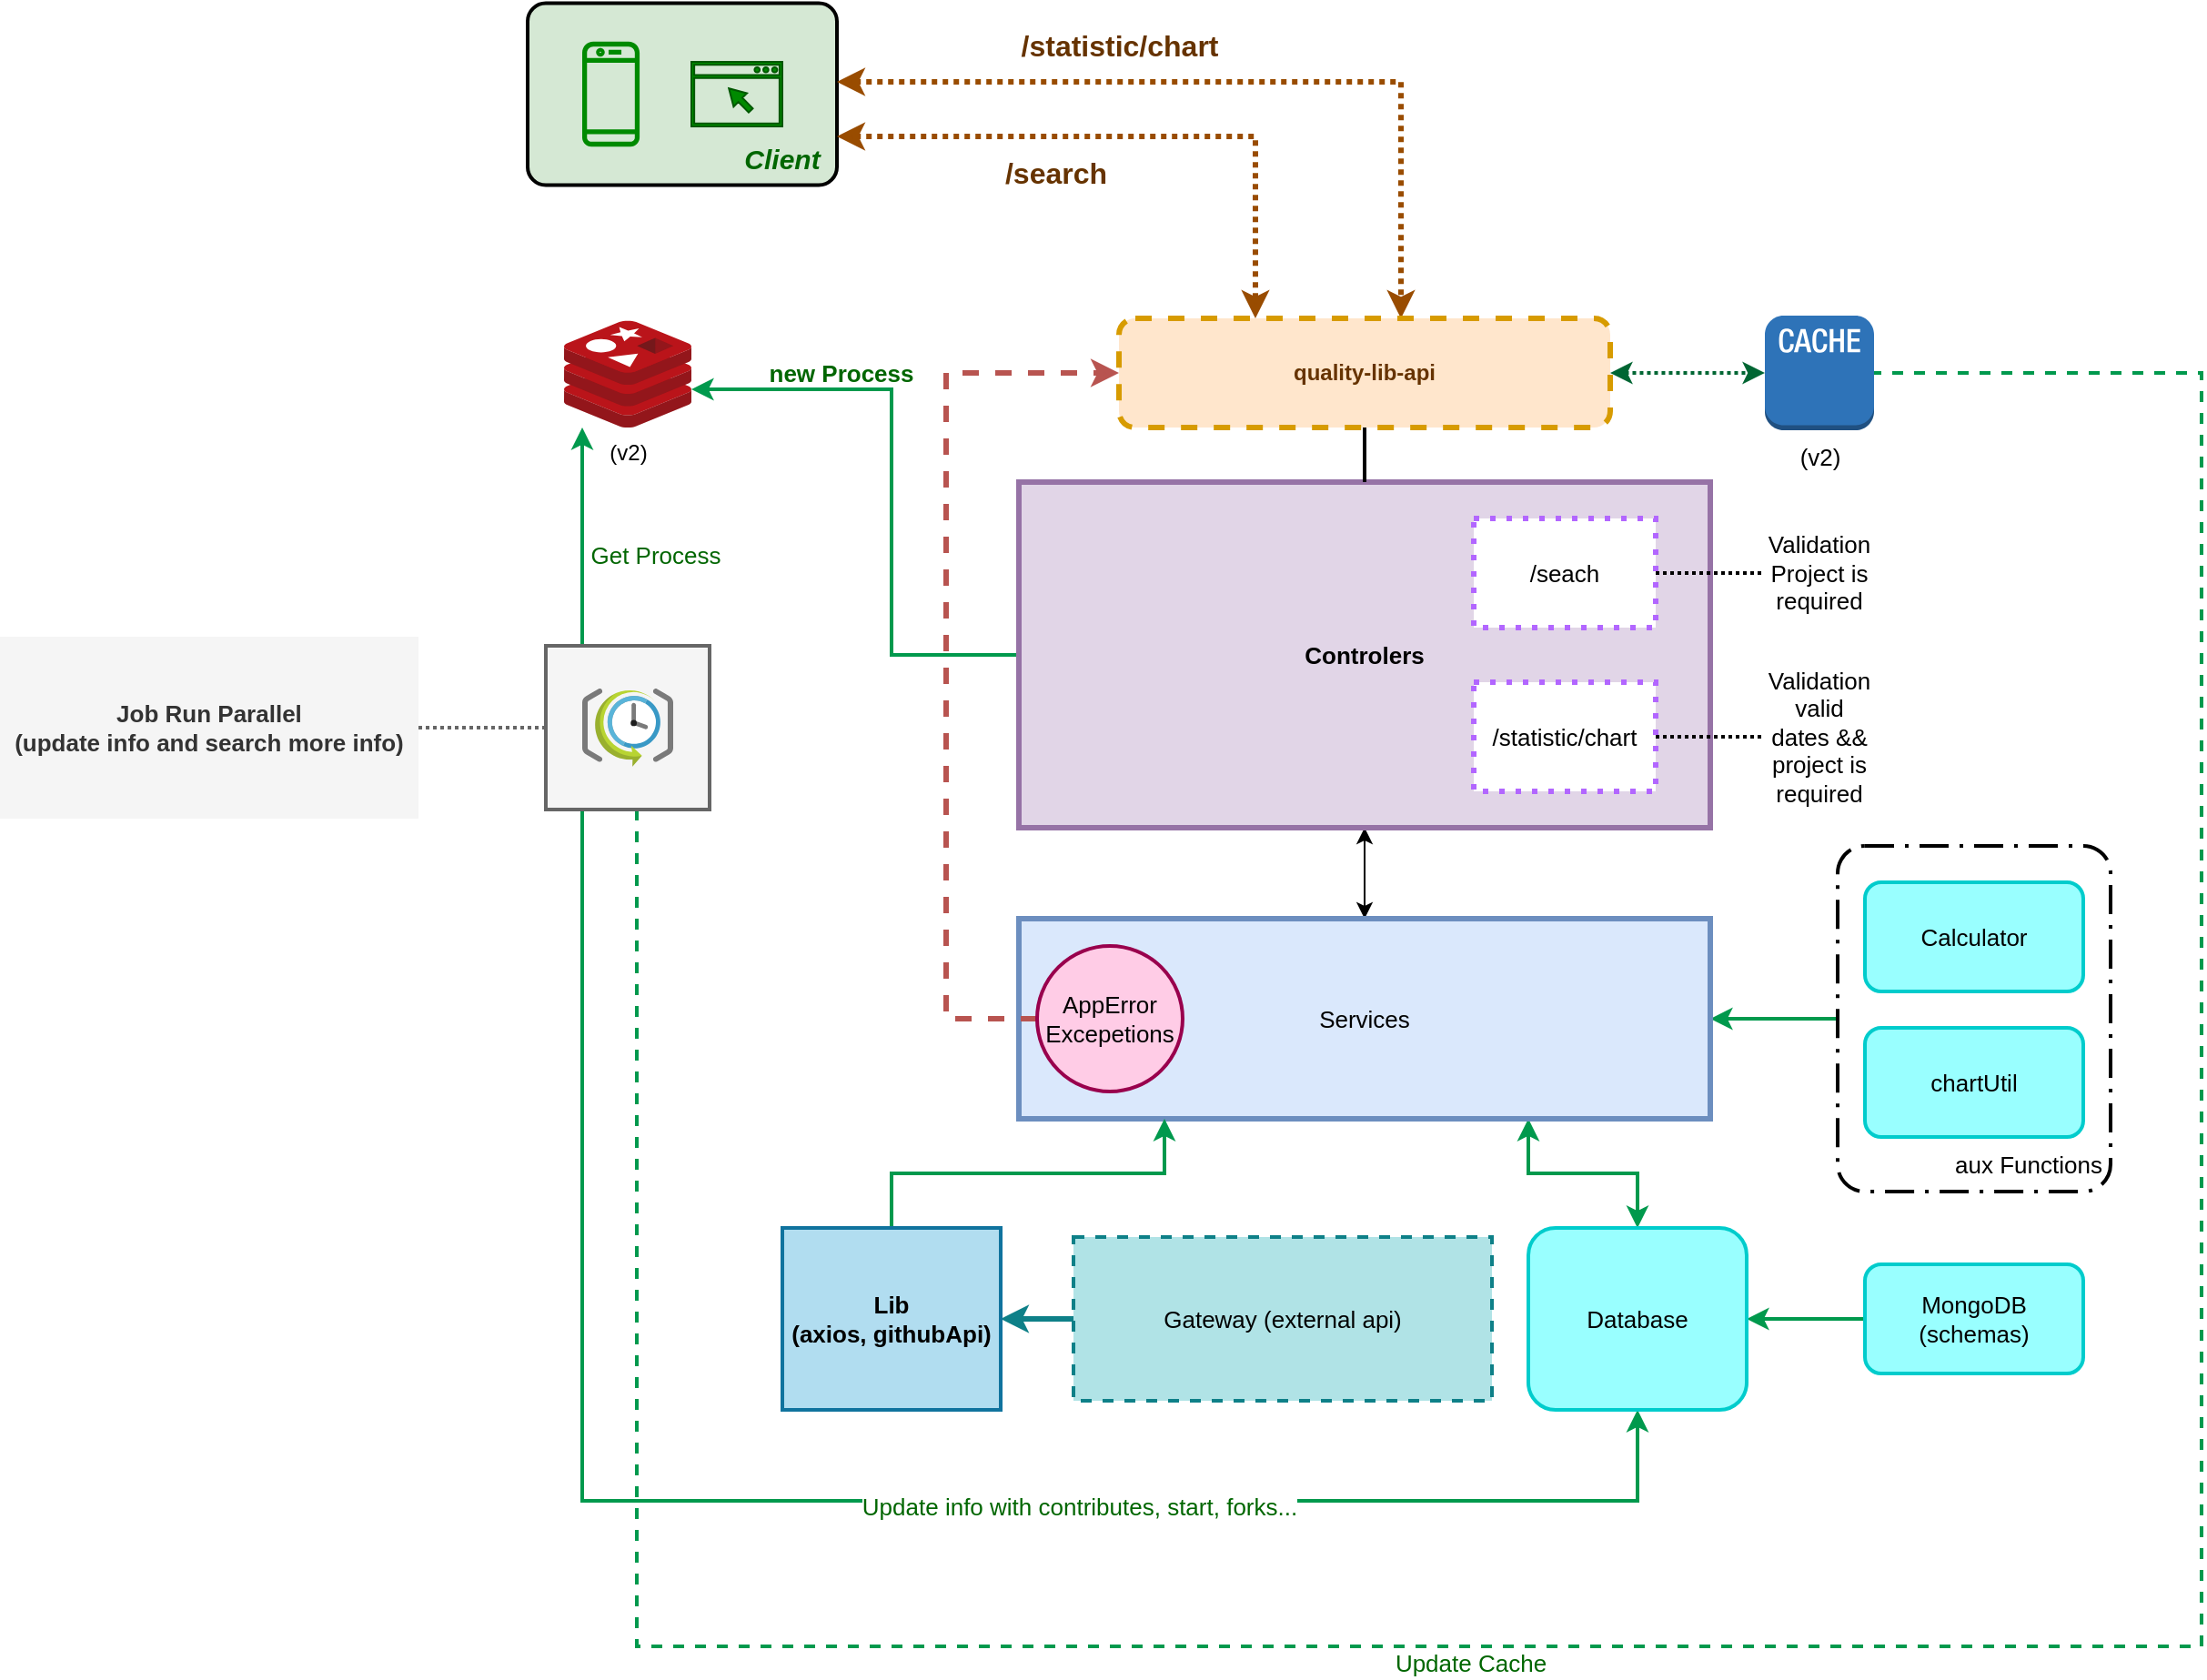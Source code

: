 <mxfile version="16.0.0" type="device"><diagram id="rF9mLxCscE99qi3gkeRy" name="Page-1"><mxGraphModel dx="1882" dy="1233" grid="1" gridSize="10" guides="1" tooltips="1" connect="1" arrows="1" fold="1" page="1" pageScale="1" pageWidth="1100" pageHeight="850" math="0" shadow="0"><root><mxCell id="0"/><mxCell id="1" parent="0"/><mxCell id="6BZYCw0LOdCi9GNNVJS2-4" value="" style="points=[[0.25,0,0],[0.5,0,0],[0.75,0,0],[1,0.25,0],[1,0.5,0],[1,0.75,0],[0.75,1,0],[0.5,1,0],[0.25,1,0],[0,0.75,0],[0,0.5,0],[0,0.25,0]];rounded=1;arcSize=10;strokeColor=#000000;fillColor=#d5e8d4;strokeWidth=2;" vertex="1" parent="1"><mxGeometry x="90" y="56.75" width="170" height="100" as="geometry"/></mxCell><mxCell id="6BZYCw0LOdCi9GNNVJS2-45" style="edgeStyle=orthogonalEdgeStyle;rounded=0;orthogonalLoop=1;jettySize=auto;html=1;fontSize=13;fontColor=#006600;startArrow=none;startFill=0;endArrow=classic;endFill=1;strokeColor=#00994D;strokeWidth=2;" edge="1" parent="1" source="6BZYCw0LOdCi9GNNVJS2-42" target="6BZYCw0LOdCi9GNNVJS2-1"><mxGeometry relative="1" as="geometry"><Array as="points"><mxPoint x="120" y="350"/><mxPoint x="120" y="350"/></Array></mxGeometry></mxCell><mxCell id="6BZYCw0LOdCi9GNNVJS2-48" value="Get Process" style="edgeLabel;html=1;align=center;verticalAlign=middle;resizable=0;points=[];fontSize=13;fontColor=#006600;" vertex="1" connectable="0" parent="6BZYCw0LOdCi9GNNVJS2-45"><mxGeometry x="-0.283" y="2" relative="1" as="geometry"><mxPoint x="42" y="-7" as="offset"/></mxGeometry></mxCell><mxCell id="6BZYCw0LOdCi9GNNVJS2-46" style="edgeStyle=orthogonalEdgeStyle;rounded=0;orthogonalLoop=1;jettySize=auto;html=1;fontSize=13;fontColor=#006600;startArrow=none;startFill=0;endArrow=classic;endFill=1;strokeColor=#00994D;strokeWidth=2;" edge="1" parent="1" source="6BZYCw0LOdCi9GNNVJS2-42" target="6BZYCw0LOdCi9GNNVJS2-34"><mxGeometry relative="1" as="geometry"><Array as="points"><mxPoint x="120" y="880"/><mxPoint x="700" y="880"/></Array></mxGeometry></mxCell><mxCell id="6BZYCw0LOdCi9GNNVJS2-47" value="Update info with contributes, start, forks..." style="edgeLabel;html=1;align=center;verticalAlign=middle;resizable=0;points=[];fontSize=13;fontColor=#006600;" vertex="1" connectable="0" parent="6BZYCw0LOdCi9GNNVJS2-46"><mxGeometry x="0.293" y="-3" relative="1" as="geometry"><mxPoint as="offset"/></mxGeometry></mxCell><mxCell id="6BZYCw0LOdCi9GNNVJS2-50" style="edgeStyle=orthogonalEdgeStyle;rounded=0;orthogonalLoop=1;jettySize=auto;html=1;fontSize=13;fontColor=#006600;startArrow=none;startFill=0;endArrow=none;endFill=0;strokeColor=#666666;strokeWidth=2;fillColor=#f5f5f5;dashed=1;dashPattern=1 1;" edge="1" parent="1" source="6BZYCw0LOdCi9GNNVJS2-42" target="6BZYCw0LOdCi9GNNVJS2-49"><mxGeometry relative="1" as="geometry"/></mxCell><mxCell id="6BZYCw0LOdCi9GNNVJS2-51" style="edgeStyle=orthogonalEdgeStyle;rounded=0;orthogonalLoop=1;jettySize=auto;html=1;dashed=1;fontSize=13;fontColor=#006600;startArrow=none;startFill=0;endArrow=none;endFill=0;strokeColor=#00994D;strokeWidth=2;" edge="1" parent="1" source="6BZYCw0LOdCi9GNNVJS2-42" target="6BZYCw0LOdCi9GNNVJS2-12"><mxGeometry relative="1" as="geometry"><Array as="points"><mxPoint x="150" y="960"/><mxPoint x="1010" y="960"/><mxPoint x="1010" y="260"/></Array></mxGeometry></mxCell><mxCell id="6BZYCw0LOdCi9GNNVJS2-52" value="Update Cache" style="edgeLabel;html=1;align=center;verticalAlign=middle;resizable=0;points=[];fontSize=13;fontColor=#006600;" vertex="1" connectable="0" parent="6BZYCw0LOdCi9GNNVJS2-51"><mxGeometry x="-0.166" y="-9" relative="1" as="geometry"><mxPoint as="offset"/></mxGeometry></mxCell><mxCell id="6BZYCw0LOdCi9GNNVJS2-42" value="" style="rounded=0;whiteSpace=wrap;html=1;shadow=0;glass=0;labelBorderColor=none;sketch=0;fontSize=13;strokeColor=#666666;strokeWidth=2;fillColor=#f5f5f5;fontColor=#333333;" vertex="1" parent="1"><mxGeometry x="100" y="410" width="90" height="90" as="geometry"/></mxCell><mxCell id="6BZYCw0LOdCi9GNNVJS2-31" style="edgeStyle=orthogonalEdgeStyle;rounded=0;orthogonalLoop=1;jettySize=auto;html=1;fontSize=13;fontColor=#000000;startArrow=none;startFill=0;endArrow=classic;endFill=1;strokeColor=#00994D;strokeWidth=2;" edge="1" parent="1" source="6BZYCw0LOdCi9GNNVJS2-29" target="6BZYCw0LOdCi9GNNVJS2-23"><mxGeometry relative="1" as="geometry"/></mxCell><mxCell id="6BZYCw0LOdCi9GNNVJS2-29" value="" style="points=[[0.25,0,0],[0.5,0,0],[0.75,0,0],[1,0.25,0],[1,0.5,0],[1,0.75,0],[0.75,1,0],[0.5,1,0],[0.25,1,0],[0,0.75,0],[0,0.5,0],[0,0.25,0]];rounded=1;arcSize=10;dashed=1;strokeColor=#000000;fillColor=none;gradientColor=none;dashPattern=8 3 1 3;strokeWidth=2;shadow=0;glass=0;labelBorderColor=none;sketch=0;fontSize=13;fontColor=#000000;" vertex="1" parent="1"><mxGeometry x="810" y="520" width="150" height="190" as="geometry"/></mxCell><mxCell id="6BZYCw0LOdCi9GNNVJS2-1" value="(v2)" style="sketch=0;aspect=fixed;html=1;points=[];align=center;image;fontSize=12;image=img/lib/mscae/Cache_Redis_Product.svg;" vertex="1" parent="1"><mxGeometry x="110" y="231.2" width="70" height="58.8" as="geometry"/></mxCell><mxCell id="6BZYCw0LOdCi9GNNVJS2-2" value="" style="sketch=0;outlineConnect=0;fillColor=#008a00;strokeColor=#005700;dashed=0;verticalLabelPosition=bottom;verticalAlign=top;align=center;html=1;fontSize=12;fontStyle=0;aspect=fixed;pointerEvents=1;shape=mxgraph.aws4.mobile_client;fontColor=#ffffff;" vertex="1" parent="1"><mxGeometry x="120" y="76.75" width="31.54" height="60" as="geometry"/></mxCell><mxCell id="6BZYCw0LOdCi9GNNVJS2-3" value="" style="sketch=0;pointerEvents=1;shadow=0;dashed=0;html=1;strokeColor=#005700;fillColor=#008a00;aspect=fixed;labelPosition=center;verticalLabelPosition=bottom;verticalAlign=top;align=center;outlineConnect=0;shape=mxgraph.vvd.web_browser;fontColor=#ffffff;" vertex="1" parent="1"><mxGeometry x="180" y="89" width="50" height="35.5" as="geometry"/></mxCell><mxCell id="6BZYCw0LOdCi9GNNVJS2-7" style="edgeStyle=orthogonalEdgeStyle;rounded=0;orthogonalLoop=1;jettySize=auto;html=1;fontColor=#663300;endArrow=classic;endFill=1;strokeWidth=3;strokeColor=#994C00;startArrow=classic;startFill=1;dashed=1;dashPattern=1 1;" edge="1" parent="1" source="6BZYCw0LOdCi9GNNVJS2-4" target="6BZYCw0LOdCi9GNNVJS2-6"><mxGeometry relative="1" as="geometry"><Array as="points"><mxPoint x="490" y="130"/></Array></mxGeometry></mxCell><mxCell id="6BZYCw0LOdCi9GNNVJS2-9" value="/search" style="edgeLabel;html=1;align=center;verticalAlign=middle;resizable=0;points=[];fontColor=#663300;fontSize=16;fontStyle=1" vertex="1" connectable="0" parent="6BZYCw0LOdCi9GNNVJS2-7"><mxGeometry x="-0.45" y="3" relative="1" as="geometry"><mxPoint x="29" y="23" as="offset"/></mxGeometry></mxCell><mxCell id="6BZYCw0LOdCi9GNNVJS2-5" value="Client" style="text;html=1;strokeColor=none;fillColor=none;align=center;verticalAlign=middle;whiteSpace=wrap;rounded=0;fontStyle=3;fontColor=#006600;fontSize=15;" vertex="1" parent="1"><mxGeometry x="200" y="126.75" width="60" height="30" as="geometry"/></mxCell><mxCell id="6BZYCw0LOdCi9GNNVJS2-13" style="edgeStyle=orthogonalEdgeStyle;rounded=0;orthogonalLoop=1;jettySize=auto;html=1;dashed=1;dashPattern=1 1;fontSize=13;fontColor=#000000;startArrow=classic;startFill=1;endArrow=classic;endFill=1;strokeColor=#006633;strokeWidth=2;" edge="1" parent="1" source="6BZYCw0LOdCi9GNNVJS2-6" target="6BZYCw0LOdCi9GNNVJS2-12"><mxGeometry relative="1" as="geometry"/></mxCell><mxCell id="6BZYCw0LOdCi9GNNVJS2-10" style="edgeStyle=orthogonalEdgeStyle;rounded=0;orthogonalLoop=1;jettySize=auto;html=1;fontColor=#663300;endArrow=classic;endFill=1;strokeWidth=3;strokeColor=#994C00;startArrow=classic;startFill=1;dashed=1;dashPattern=1 1;" edge="1" parent="1" source="6BZYCw0LOdCi9GNNVJS2-4" target="6BZYCw0LOdCi9GNNVJS2-6"><mxGeometry relative="1" as="geometry"><mxPoint x="270" y="76.75" as="sourcePoint"/><mxPoint x="503.03" y="181.73" as="targetPoint"/><Array as="points"><mxPoint x="570" y="100"/></Array></mxGeometry></mxCell><mxCell id="6BZYCw0LOdCi9GNNVJS2-11" value="/statistic/chart" style="edgeLabel;html=1;align=center;verticalAlign=middle;resizable=0;points=[];fontColor=#663300;fontSize=16;fontStyle=1" vertex="1" connectable="0" parent="6BZYCw0LOdCi9GNNVJS2-10"><mxGeometry x="-0.45" y="3" relative="1" as="geometry"><mxPoint x="34" y="-17" as="offset"/></mxGeometry></mxCell><mxCell id="6BZYCw0LOdCi9GNNVJS2-12" value="(v2)" style="outlineConnect=0;dashed=0;verticalLabelPosition=bottom;verticalAlign=top;align=center;html=1;shape=mxgraph.aws3.cache_node;fillColor=#2E73B8;gradientColor=none;rounded=1;shadow=0;glass=0;labelBorderColor=none;sketch=0;fontSize=13;fontColor=#000000;strokeWidth=3;" vertex="1" parent="1"><mxGeometry x="770" y="228.5" width="60" height="63" as="geometry"/></mxCell><mxCell id="6BZYCw0LOdCi9GNNVJS2-24" style="edgeStyle=orthogonalEdgeStyle;rounded=0;orthogonalLoop=1;jettySize=auto;html=1;fontSize=13;fontColor=#000000;startArrow=classic;startFill=1;endArrow=classic;endFill=1;strokeColor=#000000;strokeWidth=1;" edge="1" parent="1" source="6BZYCw0LOdCi9GNNVJS2-14" target="6BZYCw0LOdCi9GNNVJS2-23"><mxGeometry relative="1" as="geometry"/></mxCell><mxCell id="6BZYCw0LOdCi9GNNVJS2-43" style="edgeStyle=orthogonalEdgeStyle;rounded=0;orthogonalLoop=1;jettySize=auto;html=1;fontSize=13;fontColor=#000000;startArrow=none;startFill=0;endArrow=classic;endFill=1;strokeColor=#00994D;strokeWidth=2;" edge="1" parent="1" source="6BZYCw0LOdCi9GNNVJS2-14" target="6BZYCw0LOdCi9GNNVJS2-1"><mxGeometry relative="1" as="geometry"><Array as="points"><mxPoint x="290" y="415"/><mxPoint x="290" y="269"/></Array></mxGeometry></mxCell><mxCell id="6BZYCw0LOdCi9GNNVJS2-44" value="new Process" style="edgeLabel;html=1;align=center;verticalAlign=middle;resizable=0;points=[];fontSize=13;fontColor=#006600;fontStyle=1" vertex="1" connectable="0" parent="6BZYCw0LOdCi9GNNVJS2-43"><mxGeometry x="0.5" y="5" relative="1" as="geometry"><mxPoint y="-14" as="offset"/></mxGeometry></mxCell><mxCell id="6BZYCw0LOdCi9GNNVJS2-14" value="Controlers" style="rounded=0;whiteSpace=wrap;html=1;shadow=0;glass=0;labelBorderColor=none;sketch=0;fontSize=13;strokeWidth=3;fillColor=#e1d5e7;strokeColor=#9673a6;fontStyle=1" vertex="1" parent="1"><mxGeometry x="360" y="320" width="380" height="190" as="geometry"/></mxCell><mxCell id="6BZYCw0LOdCi9GNNVJS2-19" style="edgeStyle=orthogonalEdgeStyle;rounded=0;orthogonalLoop=1;jettySize=auto;html=1;dashed=1;dashPattern=1 1;fontSize=13;fontColor=#000000;startArrow=none;startFill=0;endArrow=none;endFill=0;strokeColor=#000000;strokeWidth=2;" edge="1" parent="1" source="6BZYCw0LOdCi9GNNVJS2-15" target="6BZYCw0LOdCi9GNNVJS2-18"><mxGeometry relative="1" as="geometry"/></mxCell><mxCell id="6BZYCw0LOdCi9GNNVJS2-15" value="/seach" style="rounded=0;whiteSpace=wrap;html=1;shadow=0;glass=0;labelBorderColor=none;sketch=0;fontSize=13;fontColor=#000000;strokeWidth=3;dashed=1;dashPattern=1 2;strokeColor=#B266FF;" vertex="1" parent="1"><mxGeometry x="610" y="340" width="100" height="60" as="geometry"/></mxCell><mxCell id="6BZYCw0LOdCi9GNNVJS2-21" style="edgeStyle=orthogonalEdgeStyle;rounded=0;orthogonalLoop=1;jettySize=auto;html=1;dashed=1;dashPattern=1 1;fontSize=13;fontColor=#000000;startArrow=none;startFill=0;endArrow=none;endFill=0;strokeColor=#000000;strokeWidth=2;" edge="1" parent="1" source="6BZYCw0LOdCi9GNNVJS2-16" target="6BZYCw0LOdCi9GNNVJS2-20"><mxGeometry relative="1" as="geometry"/></mxCell><mxCell id="6BZYCw0LOdCi9GNNVJS2-16" value="&lt;span style=&quot;font-size: 13px; background-color: rgb(255, 255, 255);&quot;&gt;/statistic/chart&lt;/span&gt;" style="rounded=0;whiteSpace=wrap;html=1;shadow=0;glass=0;labelBorderColor=none;sketch=0;fontSize=13;fontColor=#000000;strokeWidth=3;dashed=1;dashPattern=1 2;strokeColor=#B266FF;fontStyle=0" vertex="1" parent="1"><mxGeometry x="610" y="430" width="100" height="60" as="geometry"/></mxCell><mxCell id="6BZYCw0LOdCi9GNNVJS2-18" value="Validation&lt;br&gt;Project is required" style="text;html=1;strokeColor=none;fillColor=none;align=center;verticalAlign=middle;whiteSpace=wrap;rounded=0;shadow=0;glass=0;dashed=1;dashPattern=1 2;labelBorderColor=none;sketch=0;fontSize=13;fontColor=#000000;" vertex="1" parent="1"><mxGeometry x="770" y="345" width="60" height="50" as="geometry"/></mxCell><mxCell id="6BZYCw0LOdCi9GNNVJS2-20" value="Validation&lt;br&gt;valid dates &amp;amp;&amp;amp; project is required" style="text;html=1;strokeColor=none;fillColor=none;align=center;verticalAlign=middle;whiteSpace=wrap;rounded=0;shadow=0;glass=0;dashed=1;dashPattern=1 2;labelBorderColor=none;sketch=0;fontSize=13;fontColor=#000000;" vertex="1" parent="1"><mxGeometry x="770" y="435" width="60" height="50" as="geometry"/></mxCell><mxCell id="6BZYCw0LOdCi9GNNVJS2-22" style="edgeStyle=orthogonalEdgeStyle;rounded=0;orthogonalLoop=1;jettySize=auto;html=1;fontSize=13;fontColor=#000000;startArrow=none;startFill=0;endArrow=none;endFill=0;strokeColor=#000000;strokeWidth=2;" edge="1" parent="1" source="6BZYCw0LOdCi9GNNVJS2-6" target="6BZYCw0LOdCi9GNNVJS2-14"><mxGeometry relative="1" as="geometry"/></mxCell><mxCell id="6BZYCw0LOdCi9GNNVJS2-6" value="quality-lib-api" style="rounded=1;whiteSpace=wrap;html=1;dashed=1;fillColor=#ffe6cc;strokeColor=#d79b00;strokeWidth=3;sketch=0;glass=0;shadow=0;labelBorderColor=none;fontStyle=1;fontColor=#663300;" vertex="1" parent="1"><mxGeometry x="415" y="230" width="270" height="60" as="geometry"/></mxCell><mxCell id="6BZYCw0LOdCi9GNNVJS2-40" style="edgeStyle=orthogonalEdgeStyle;rounded=0;orthogonalLoop=1;jettySize=auto;html=1;entryX=0.5;entryY=0;entryDx=0;entryDy=0;fontSize=13;fontColor=#000000;startArrow=classic;startFill=1;endArrow=classic;endFill=1;strokeColor=#00994D;strokeWidth=2;" edge="1" parent="1" source="6BZYCw0LOdCi9GNNVJS2-23" target="6BZYCw0LOdCi9GNNVJS2-34"><mxGeometry relative="1" as="geometry"><Array as="points"><mxPoint x="640" y="700"/><mxPoint x="700" y="700"/></Array></mxGeometry></mxCell><mxCell id="6BZYCw0LOdCi9GNNVJS2-23" value="Services" style="rounded=0;whiteSpace=wrap;html=1;shadow=0;glass=0;labelBorderColor=none;sketch=0;fontSize=13;strokeColor=#6c8ebf;strokeWidth=3;fillColor=#dae8fc;" vertex="1" parent="1"><mxGeometry x="360" y="560" width="380" height="110" as="geometry"/></mxCell><mxCell id="6BZYCw0LOdCi9GNNVJS2-26" value="chartUtil" style="rounded=1;whiteSpace=wrap;html=1;shadow=0;glass=0;labelBorderColor=none;sketch=0;fontSize=13;strokeColor=#00CCCC;strokeWidth=2;fillColor=#99FFFF;" vertex="1" parent="1"><mxGeometry x="825" y="620" width="120" height="60" as="geometry"/></mxCell><mxCell id="6BZYCw0LOdCi9GNNVJS2-27" value="Calculator" style="rounded=1;whiteSpace=wrap;html=1;shadow=0;glass=0;labelBorderColor=none;sketch=0;fontSize=13;strokeColor=#00CCCC;strokeWidth=2;fillColor=#99FFFF;" vertex="1" parent="1"><mxGeometry x="825" y="540" width="120" height="60" as="geometry"/></mxCell><mxCell id="6BZYCw0LOdCi9GNNVJS2-39" style="edgeStyle=orthogonalEdgeStyle;rounded=0;orthogonalLoop=1;jettySize=auto;html=1;fontSize=13;fontColor=#000000;startArrow=none;startFill=0;endArrow=classic;endFill=1;strokeColor=#00994D;strokeWidth=2;" edge="1" parent="1" source="6BZYCw0LOdCi9GNNVJS2-28" target="6BZYCw0LOdCi9GNNVJS2-34"><mxGeometry relative="1" as="geometry"/></mxCell><mxCell id="6BZYCw0LOdCi9GNNVJS2-28" value="MongoDB&lt;br&gt;(schemas)" style="rounded=1;whiteSpace=wrap;html=1;shadow=0;glass=0;labelBorderColor=none;sketch=0;fontSize=13;strokeColor=#00CCCC;strokeWidth=2;fillColor=#99FFFF;" vertex="1" parent="1"><mxGeometry x="825" y="750" width="120" height="60" as="geometry"/></mxCell><mxCell id="6BZYCw0LOdCi9GNNVJS2-30" value="aux Functions" style="text;html=1;strokeColor=none;fillColor=none;align=center;verticalAlign=middle;whiteSpace=wrap;rounded=0;shadow=0;glass=0;labelBorderColor=none;sketch=0;fontSize=13;fontColor=#000000;" vertex="1" parent="1"><mxGeometry x="870" y="680" width="90" height="30" as="geometry"/></mxCell><mxCell id="6BZYCw0LOdCi9GNNVJS2-33" style="edgeStyle=orthogonalEdgeStyle;rounded=0;orthogonalLoop=1;jettySize=auto;html=1;dashed=1;fontSize=13;fontColor=#000000;startArrow=none;startFill=0;endArrow=classic;endFill=1;strokeColor=#b85450;strokeWidth=3;fillColor=#f8cecc;" edge="1" parent="1" source="6BZYCw0LOdCi9GNNVJS2-32" target="6BZYCw0LOdCi9GNNVJS2-6"><mxGeometry relative="1" as="geometry"><Array as="points"><mxPoint x="320" y="615"/><mxPoint x="320" y="260"/></Array></mxGeometry></mxCell><mxCell id="6BZYCw0LOdCi9GNNVJS2-32" value="AppError&lt;br&gt;Excepetions" style="ellipse;whiteSpace=wrap;html=1;aspect=fixed;rounded=1;shadow=0;glass=0;labelBorderColor=none;sketch=0;fontSize=13;strokeColor=#99004D;strokeWidth=2;fillColor=#FFCCE6;" vertex="1" parent="1"><mxGeometry x="370" y="575" width="80" height="80" as="geometry"/></mxCell><mxCell id="6BZYCw0LOdCi9GNNVJS2-34" value="Database" style="rounded=1;whiteSpace=wrap;html=1;shadow=0;glass=0;labelBorderColor=none;sketch=0;fontSize=13;strokeColor=#00CCCC;strokeWidth=2;fillColor=#99FFFF;" vertex="1" parent="1"><mxGeometry x="640" y="730" width="120" height="100" as="geometry"/></mxCell><mxCell id="6BZYCw0LOdCi9GNNVJS2-37" style="edgeStyle=orthogonalEdgeStyle;rounded=0;orthogonalLoop=1;jettySize=auto;html=1;fontSize=13;fontColor=#000000;startArrow=none;startFill=0;endArrow=classic;endFill=1;strokeColor=#0e8088;strokeWidth=3;fillColor=#b0e3e6;" edge="1" parent="1" source="6BZYCw0LOdCi9GNNVJS2-35" target="6BZYCw0LOdCi9GNNVJS2-36"><mxGeometry relative="1" as="geometry"/></mxCell><mxCell id="6BZYCw0LOdCi9GNNVJS2-35" value="Gateway (external api)" style="rounded=0;whiteSpace=wrap;html=1;shadow=0;glass=0;labelBorderColor=none;sketch=0;fontSize=13;strokeColor=#0e8088;strokeWidth=2;fillColor=#b0e3e6;dashed=1;" vertex="1" parent="1"><mxGeometry x="390" y="735" width="230" height="90" as="geometry"/></mxCell><mxCell id="6BZYCw0LOdCi9GNNVJS2-38" style="edgeStyle=orthogonalEdgeStyle;rounded=0;orthogonalLoop=1;jettySize=auto;html=1;fontSize=13;fontColor=#000000;startArrow=none;startFill=0;endArrow=classic;endFill=1;strokeColor=#00994D;strokeWidth=2;" edge="1" parent="1" source="6BZYCw0LOdCi9GNNVJS2-36" target="6BZYCw0LOdCi9GNNVJS2-23"><mxGeometry relative="1" as="geometry"><Array as="points"><mxPoint x="290" y="700"/><mxPoint x="440" y="700"/></Array></mxGeometry></mxCell><mxCell id="6BZYCw0LOdCi9GNNVJS2-36" value="Lib&lt;br&gt;(axios, githubApi)" style="rounded=0;whiteSpace=wrap;html=1;shadow=0;glass=0;labelBorderColor=none;sketch=0;fontSize=13;strokeColor=#10739e;strokeWidth=2;fillColor=#b1ddf0;fontStyle=1" vertex="1" parent="1"><mxGeometry x="230" y="730" width="120" height="100" as="geometry"/></mxCell><mxCell id="6BZYCw0LOdCi9GNNVJS2-41" value="" style="sketch=0;aspect=fixed;html=1;points=[];align=center;image;fontSize=12;image=img/lib/mscae/SchedulerJobCollection.svg;rounded=0;shadow=0;glass=0;labelBorderColor=none;fontColor=#000000;strokeColor=#99004D;strokeWidth=2;fillColor=#FFCCE6;" vertex="1" parent="1"><mxGeometry x="120" y="433.5" width="50" height="43" as="geometry"/></mxCell><mxCell id="6BZYCw0LOdCi9GNNVJS2-49" value="Job Run Parallel&lt;br&gt;(update info and search more info)" style="text;html=1;strokeColor=none;fillColor=#f5f5f5;align=center;verticalAlign=middle;whiteSpace=wrap;rounded=0;shadow=0;glass=0;labelBorderColor=none;sketch=0;fontSize=13;fontColor=#333333;fontStyle=1" vertex="1" parent="1"><mxGeometry x="-200" y="405" width="230" height="100" as="geometry"/></mxCell></root></mxGraphModel></diagram></mxfile>